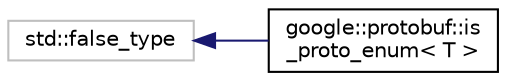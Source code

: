 digraph "类继承关系图"
{
 // LATEX_PDF_SIZE
  edge [fontname="Helvetica",fontsize="10",labelfontname="Helvetica",labelfontsize="10"];
  node [fontname="Helvetica",fontsize="10",shape=record];
  rankdir="LR";
  Node391 [label="std::false_type",height=0.2,width=0.4,color="grey75", fillcolor="white", style="filled",tooltip=" "];
  Node391 -> Node0 [dir="back",color="midnightblue",fontsize="10",style="solid",fontname="Helvetica"];
  Node0 [label="google::protobuf::is\l_proto_enum\< T \>",height=0.2,width=0.4,color="black", fillcolor="white", style="filled",URL="$structgoogle_1_1protobuf_1_1is__proto__enum.html",tooltip=" "];
}
